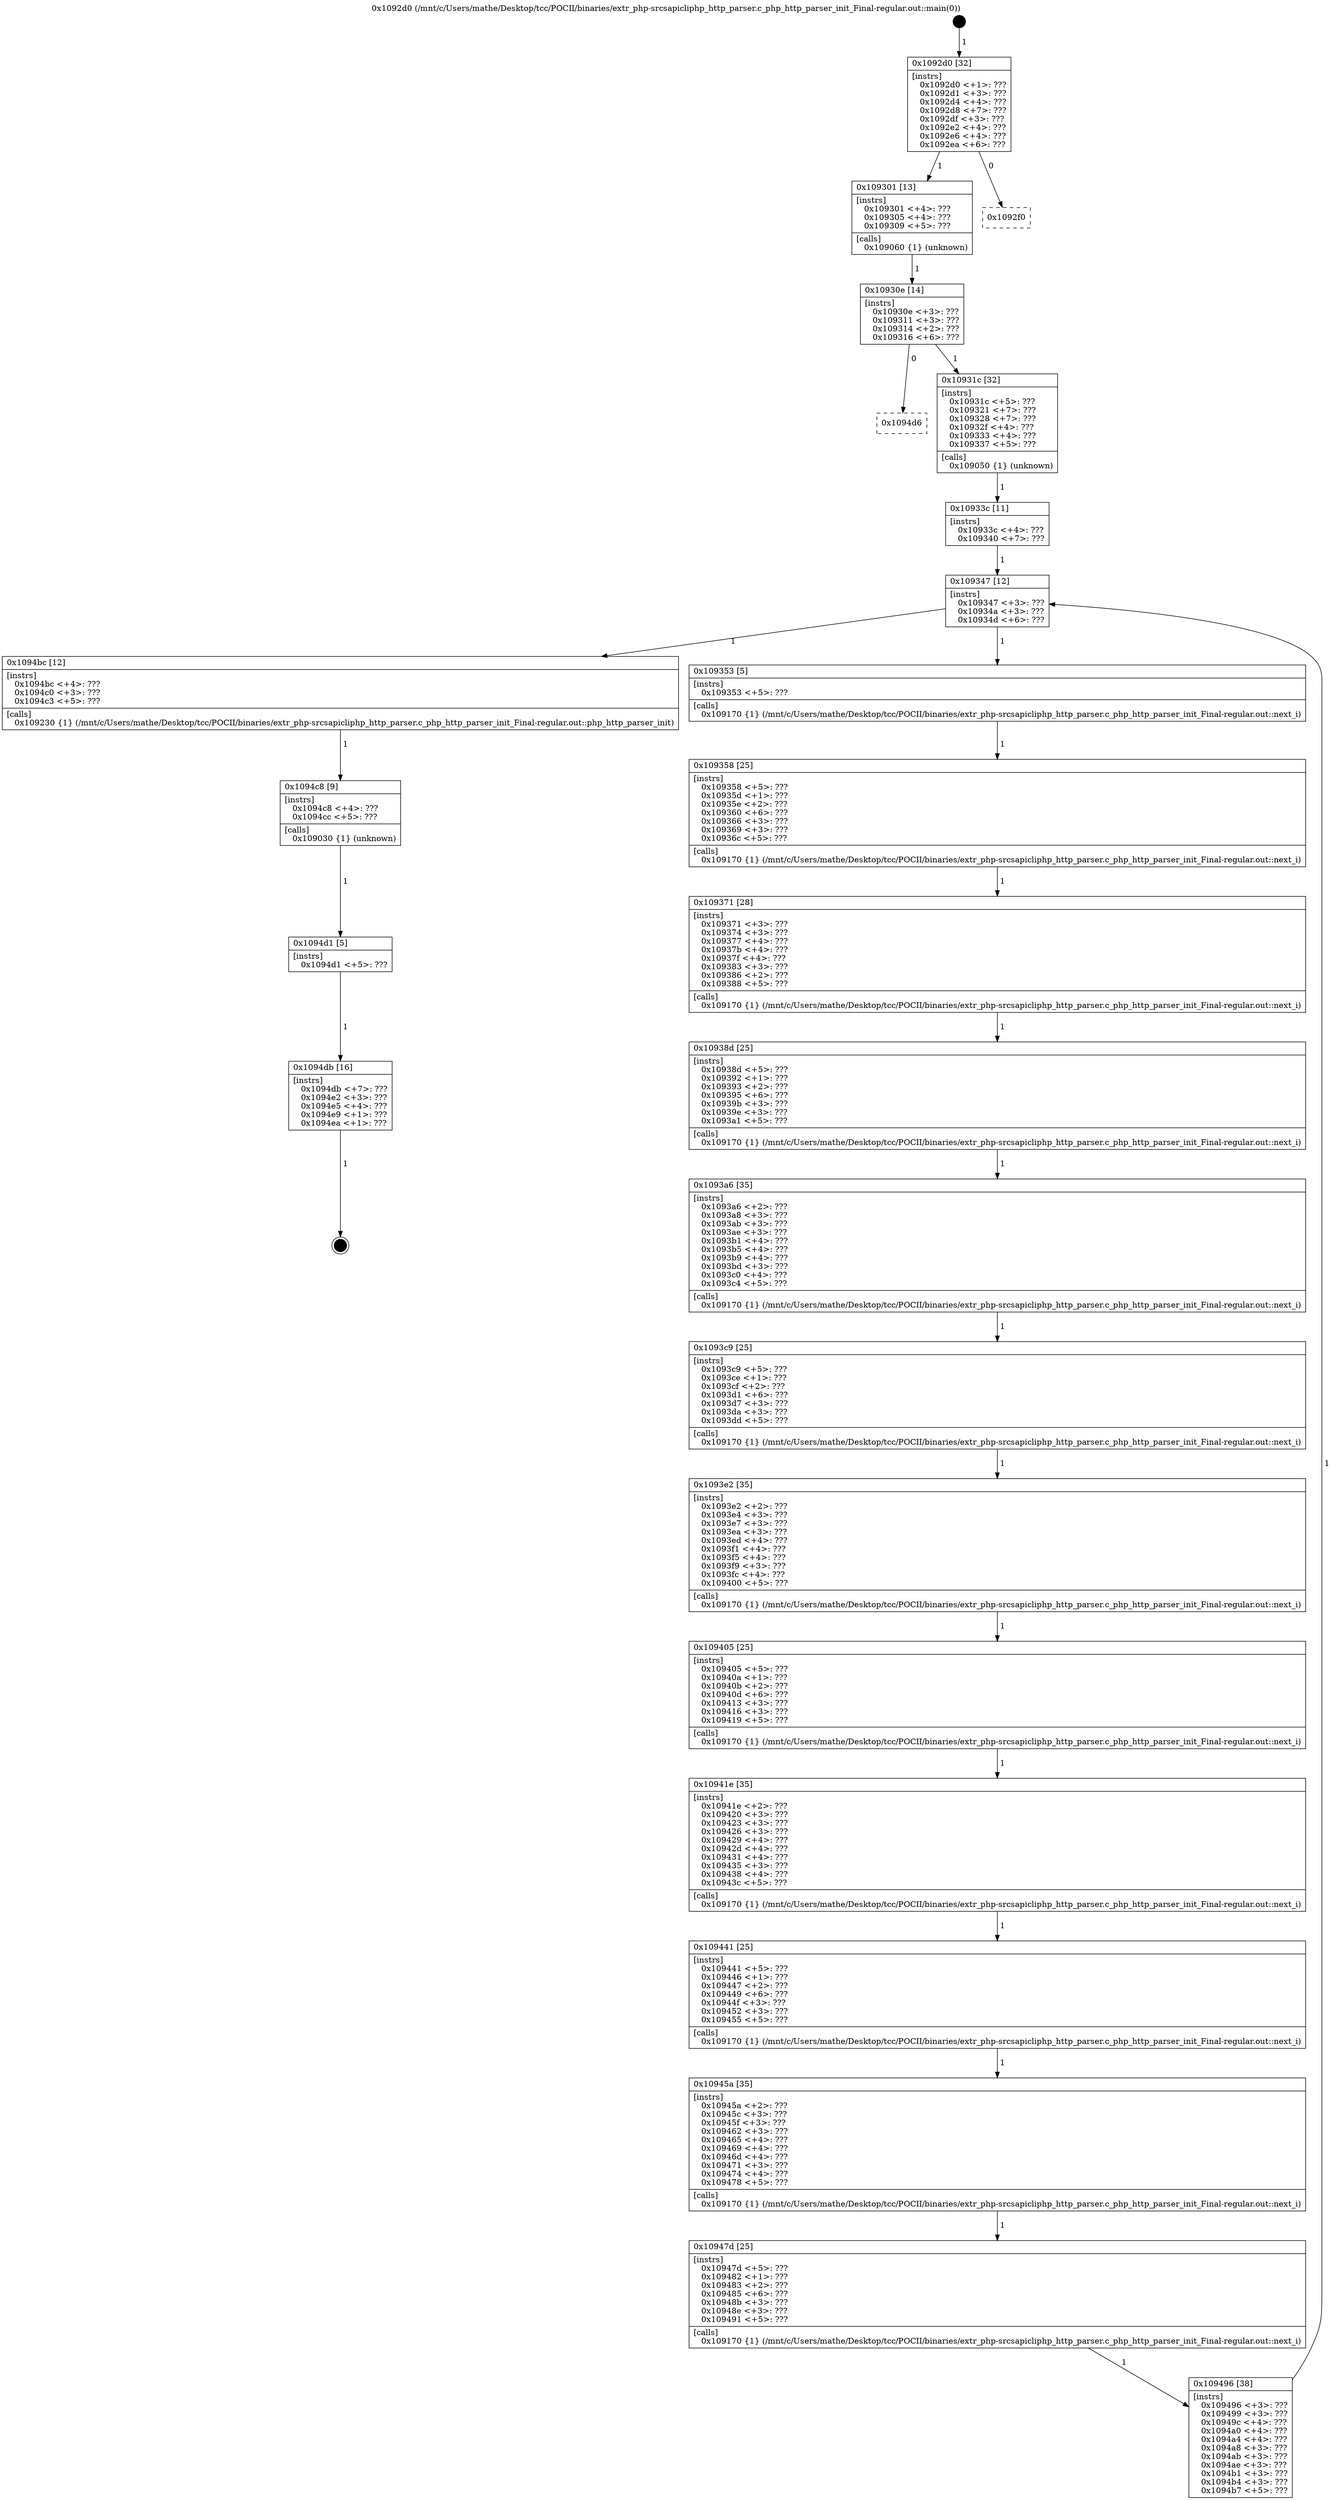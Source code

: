 digraph "0x1092d0" {
  label = "0x1092d0 (/mnt/c/Users/mathe/Desktop/tcc/POCII/binaries/extr_php-srcsapicliphp_http_parser.c_php_http_parser_init_Final-regular.out::main(0))"
  labelloc = "t"
  node[shape=record]

  Entry [label="",width=0.3,height=0.3,shape=circle,fillcolor=black,style=filled]
  "0x1092d0" [label="{
     0x1092d0 [32]\l
     | [instrs]\l
     &nbsp;&nbsp;0x1092d0 \<+1\>: ???\l
     &nbsp;&nbsp;0x1092d1 \<+3\>: ???\l
     &nbsp;&nbsp;0x1092d4 \<+4\>: ???\l
     &nbsp;&nbsp;0x1092d8 \<+7\>: ???\l
     &nbsp;&nbsp;0x1092df \<+3\>: ???\l
     &nbsp;&nbsp;0x1092e2 \<+4\>: ???\l
     &nbsp;&nbsp;0x1092e6 \<+4\>: ???\l
     &nbsp;&nbsp;0x1092ea \<+6\>: ???\l
  }"]
  "0x109301" [label="{
     0x109301 [13]\l
     | [instrs]\l
     &nbsp;&nbsp;0x109301 \<+4\>: ???\l
     &nbsp;&nbsp;0x109305 \<+4\>: ???\l
     &nbsp;&nbsp;0x109309 \<+5\>: ???\l
     | [calls]\l
     &nbsp;&nbsp;0x109060 \{1\} (unknown)\l
  }"]
  "0x1092f0" [label="{
     0x1092f0\l
  }", style=dashed]
  "0x10930e" [label="{
     0x10930e [14]\l
     | [instrs]\l
     &nbsp;&nbsp;0x10930e \<+3\>: ???\l
     &nbsp;&nbsp;0x109311 \<+3\>: ???\l
     &nbsp;&nbsp;0x109314 \<+2\>: ???\l
     &nbsp;&nbsp;0x109316 \<+6\>: ???\l
  }"]
  "0x1094d6" [label="{
     0x1094d6\l
  }", style=dashed]
  "0x10931c" [label="{
     0x10931c [32]\l
     | [instrs]\l
     &nbsp;&nbsp;0x10931c \<+5\>: ???\l
     &nbsp;&nbsp;0x109321 \<+7\>: ???\l
     &nbsp;&nbsp;0x109328 \<+7\>: ???\l
     &nbsp;&nbsp;0x10932f \<+4\>: ???\l
     &nbsp;&nbsp;0x109333 \<+4\>: ???\l
     &nbsp;&nbsp;0x109337 \<+5\>: ???\l
     | [calls]\l
     &nbsp;&nbsp;0x109050 \{1\} (unknown)\l
  }"]
  Exit [label="",width=0.3,height=0.3,shape=circle,fillcolor=black,style=filled,peripheries=2]
  "0x109347" [label="{
     0x109347 [12]\l
     | [instrs]\l
     &nbsp;&nbsp;0x109347 \<+3\>: ???\l
     &nbsp;&nbsp;0x10934a \<+3\>: ???\l
     &nbsp;&nbsp;0x10934d \<+6\>: ???\l
  }"]
  "0x1094bc" [label="{
     0x1094bc [12]\l
     | [instrs]\l
     &nbsp;&nbsp;0x1094bc \<+4\>: ???\l
     &nbsp;&nbsp;0x1094c0 \<+3\>: ???\l
     &nbsp;&nbsp;0x1094c3 \<+5\>: ???\l
     | [calls]\l
     &nbsp;&nbsp;0x109230 \{1\} (/mnt/c/Users/mathe/Desktop/tcc/POCII/binaries/extr_php-srcsapicliphp_http_parser.c_php_http_parser_init_Final-regular.out::php_http_parser_init)\l
  }"]
  "0x109353" [label="{
     0x109353 [5]\l
     | [instrs]\l
     &nbsp;&nbsp;0x109353 \<+5\>: ???\l
     | [calls]\l
     &nbsp;&nbsp;0x109170 \{1\} (/mnt/c/Users/mathe/Desktop/tcc/POCII/binaries/extr_php-srcsapicliphp_http_parser.c_php_http_parser_init_Final-regular.out::next_i)\l
  }"]
  "0x109358" [label="{
     0x109358 [25]\l
     | [instrs]\l
     &nbsp;&nbsp;0x109358 \<+5\>: ???\l
     &nbsp;&nbsp;0x10935d \<+1\>: ???\l
     &nbsp;&nbsp;0x10935e \<+2\>: ???\l
     &nbsp;&nbsp;0x109360 \<+6\>: ???\l
     &nbsp;&nbsp;0x109366 \<+3\>: ???\l
     &nbsp;&nbsp;0x109369 \<+3\>: ???\l
     &nbsp;&nbsp;0x10936c \<+5\>: ???\l
     | [calls]\l
     &nbsp;&nbsp;0x109170 \{1\} (/mnt/c/Users/mathe/Desktop/tcc/POCII/binaries/extr_php-srcsapicliphp_http_parser.c_php_http_parser_init_Final-regular.out::next_i)\l
  }"]
  "0x109371" [label="{
     0x109371 [28]\l
     | [instrs]\l
     &nbsp;&nbsp;0x109371 \<+3\>: ???\l
     &nbsp;&nbsp;0x109374 \<+3\>: ???\l
     &nbsp;&nbsp;0x109377 \<+4\>: ???\l
     &nbsp;&nbsp;0x10937b \<+4\>: ???\l
     &nbsp;&nbsp;0x10937f \<+4\>: ???\l
     &nbsp;&nbsp;0x109383 \<+3\>: ???\l
     &nbsp;&nbsp;0x109386 \<+2\>: ???\l
     &nbsp;&nbsp;0x109388 \<+5\>: ???\l
     | [calls]\l
     &nbsp;&nbsp;0x109170 \{1\} (/mnt/c/Users/mathe/Desktop/tcc/POCII/binaries/extr_php-srcsapicliphp_http_parser.c_php_http_parser_init_Final-regular.out::next_i)\l
  }"]
  "0x10938d" [label="{
     0x10938d [25]\l
     | [instrs]\l
     &nbsp;&nbsp;0x10938d \<+5\>: ???\l
     &nbsp;&nbsp;0x109392 \<+1\>: ???\l
     &nbsp;&nbsp;0x109393 \<+2\>: ???\l
     &nbsp;&nbsp;0x109395 \<+6\>: ???\l
     &nbsp;&nbsp;0x10939b \<+3\>: ???\l
     &nbsp;&nbsp;0x10939e \<+3\>: ???\l
     &nbsp;&nbsp;0x1093a1 \<+5\>: ???\l
     | [calls]\l
     &nbsp;&nbsp;0x109170 \{1\} (/mnt/c/Users/mathe/Desktop/tcc/POCII/binaries/extr_php-srcsapicliphp_http_parser.c_php_http_parser_init_Final-regular.out::next_i)\l
  }"]
  "0x1093a6" [label="{
     0x1093a6 [35]\l
     | [instrs]\l
     &nbsp;&nbsp;0x1093a6 \<+2\>: ???\l
     &nbsp;&nbsp;0x1093a8 \<+3\>: ???\l
     &nbsp;&nbsp;0x1093ab \<+3\>: ???\l
     &nbsp;&nbsp;0x1093ae \<+3\>: ???\l
     &nbsp;&nbsp;0x1093b1 \<+4\>: ???\l
     &nbsp;&nbsp;0x1093b5 \<+4\>: ???\l
     &nbsp;&nbsp;0x1093b9 \<+4\>: ???\l
     &nbsp;&nbsp;0x1093bd \<+3\>: ???\l
     &nbsp;&nbsp;0x1093c0 \<+4\>: ???\l
     &nbsp;&nbsp;0x1093c4 \<+5\>: ???\l
     | [calls]\l
     &nbsp;&nbsp;0x109170 \{1\} (/mnt/c/Users/mathe/Desktop/tcc/POCII/binaries/extr_php-srcsapicliphp_http_parser.c_php_http_parser_init_Final-regular.out::next_i)\l
  }"]
  "0x1093c9" [label="{
     0x1093c9 [25]\l
     | [instrs]\l
     &nbsp;&nbsp;0x1093c9 \<+5\>: ???\l
     &nbsp;&nbsp;0x1093ce \<+1\>: ???\l
     &nbsp;&nbsp;0x1093cf \<+2\>: ???\l
     &nbsp;&nbsp;0x1093d1 \<+6\>: ???\l
     &nbsp;&nbsp;0x1093d7 \<+3\>: ???\l
     &nbsp;&nbsp;0x1093da \<+3\>: ???\l
     &nbsp;&nbsp;0x1093dd \<+5\>: ???\l
     | [calls]\l
     &nbsp;&nbsp;0x109170 \{1\} (/mnt/c/Users/mathe/Desktop/tcc/POCII/binaries/extr_php-srcsapicliphp_http_parser.c_php_http_parser_init_Final-regular.out::next_i)\l
  }"]
  "0x1093e2" [label="{
     0x1093e2 [35]\l
     | [instrs]\l
     &nbsp;&nbsp;0x1093e2 \<+2\>: ???\l
     &nbsp;&nbsp;0x1093e4 \<+3\>: ???\l
     &nbsp;&nbsp;0x1093e7 \<+3\>: ???\l
     &nbsp;&nbsp;0x1093ea \<+3\>: ???\l
     &nbsp;&nbsp;0x1093ed \<+4\>: ???\l
     &nbsp;&nbsp;0x1093f1 \<+4\>: ???\l
     &nbsp;&nbsp;0x1093f5 \<+4\>: ???\l
     &nbsp;&nbsp;0x1093f9 \<+3\>: ???\l
     &nbsp;&nbsp;0x1093fc \<+4\>: ???\l
     &nbsp;&nbsp;0x109400 \<+5\>: ???\l
     | [calls]\l
     &nbsp;&nbsp;0x109170 \{1\} (/mnt/c/Users/mathe/Desktop/tcc/POCII/binaries/extr_php-srcsapicliphp_http_parser.c_php_http_parser_init_Final-regular.out::next_i)\l
  }"]
  "0x109405" [label="{
     0x109405 [25]\l
     | [instrs]\l
     &nbsp;&nbsp;0x109405 \<+5\>: ???\l
     &nbsp;&nbsp;0x10940a \<+1\>: ???\l
     &nbsp;&nbsp;0x10940b \<+2\>: ???\l
     &nbsp;&nbsp;0x10940d \<+6\>: ???\l
     &nbsp;&nbsp;0x109413 \<+3\>: ???\l
     &nbsp;&nbsp;0x109416 \<+3\>: ???\l
     &nbsp;&nbsp;0x109419 \<+5\>: ???\l
     | [calls]\l
     &nbsp;&nbsp;0x109170 \{1\} (/mnt/c/Users/mathe/Desktop/tcc/POCII/binaries/extr_php-srcsapicliphp_http_parser.c_php_http_parser_init_Final-regular.out::next_i)\l
  }"]
  "0x10941e" [label="{
     0x10941e [35]\l
     | [instrs]\l
     &nbsp;&nbsp;0x10941e \<+2\>: ???\l
     &nbsp;&nbsp;0x109420 \<+3\>: ???\l
     &nbsp;&nbsp;0x109423 \<+3\>: ???\l
     &nbsp;&nbsp;0x109426 \<+3\>: ???\l
     &nbsp;&nbsp;0x109429 \<+4\>: ???\l
     &nbsp;&nbsp;0x10942d \<+4\>: ???\l
     &nbsp;&nbsp;0x109431 \<+4\>: ???\l
     &nbsp;&nbsp;0x109435 \<+3\>: ???\l
     &nbsp;&nbsp;0x109438 \<+4\>: ???\l
     &nbsp;&nbsp;0x10943c \<+5\>: ???\l
     | [calls]\l
     &nbsp;&nbsp;0x109170 \{1\} (/mnt/c/Users/mathe/Desktop/tcc/POCII/binaries/extr_php-srcsapicliphp_http_parser.c_php_http_parser_init_Final-regular.out::next_i)\l
  }"]
  "0x109441" [label="{
     0x109441 [25]\l
     | [instrs]\l
     &nbsp;&nbsp;0x109441 \<+5\>: ???\l
     &nbsp;&nbsp;0x109446 \<+1\>: ???\l
     &nbsp;&nbsp;0x109447 \<+2\>: ???\l
     &nbsp;&nbsp;0x109449 \<+6\>: ???\l
     &nbsp;&nbsp;0x10944f \<+3\>: ???\l
     &nbsp;&nbsp;0x109452 \<+3\>: ???\l
     &nbsp;&nbsp;0x109455 \<+5\>: ???\l
     | [calls]\l
     &nbsp;&nbsp;0x109170 \{1\} (/mnt/c/Users/mathe/Desktop/tcc/POCII/binaries/extr_php-srcsapicliphp_http_parser.c_php_http_parser_init_Final-regular.out::next_i)\l
  }"]
  "0x10945a" [label="{
     0x10945a [35]\l
     | [instrs]\l
     &nbsp;&nbsp;0x10945a \<+2\>: ???\l
     &nbsp;&nbsp;0x10945c \<+3\>: ???\l
     &nbsp;&nbsp;0x10945f \<+3\>: ???\l
     &nbsp;&nbsp;0x109462 \<+3\>: ???\l
     &nbsp;&nbsp;0x109465 \<+4\>: ???\l
     &nbsp;&nbsp;0x109469 \<+4\>: ???\l
     &nbsp;&nbsp;0x10946d \<+4\>: ???\l
     &nbsp;&nbsp;0x109471 \<+3\>: ???\l
     &nbsp;&nbsp;0x109474 \<+4\>: ???\l
     &nbsp;&nbsp;0x109478 \<+5\>: ???\l
     | [calls]\l
     &nbsp;&nbsp;0x109170 \{1\} (/mnt/c/Users/mathe/Desktop/tcc/POCII/binaries/extr_php-srcsapicliphp_http_parser.c_php_http_parser_init_Final-regular.out::next_i)\l
  }"]
  "0x10947d" [label="{
     0x10947d [25]\l
     | [instrs]\l
     &nbsp;&nbsp;0x10947d \<+5\>: ???\l
     &nbsp;&nbsp;0x109482 \<+1\>: ???\l
     &nbsp;&nbsp;0x109483 \<+2\>: ???\l
     &nbsp;&nbsp;0x109485 \<+6\>: ???\l
     &nbsp;&nbsp;0x10948b \<+3\>: ???\l
     &nbsp;&nbsp;0x10948e \<+3\>: ???\l
     &nbsp;&nbsp;0x109491 \<+5\>: ???\l
     | [calls]\l
     &nbsp;&nbsp;0x109170 \{1\} (/mnt/c/Users/mathe/Desktop/tcc/POCII/binaries/extr_php-srcsapicliphp_http_parser.c_php_http_parser_init_Final-regular.out::next_i)\l
  }"]
  "0x109496" [label="{
     0x109496 [38]\l
     | [instrs]\l
     &nbsp;&nbsp;0x109496 \<+3\>: ???\l
     &nbsp;&nbsp;0x109499 \<+3\>: ???\l
     &nbsp;&nbsp;0x10949c \<+4\>: ???\l
     &nbsp;&nbsp;0x1094a0 \<+4\>: ???\l
     &nbsp;&nbsp;0x1094a4 \<+4\>: ???\l
     &nbsp;&nbsp;0x1094a8 \<+3\>: ???\l
     &nbsp;&nbsp;0x1094ab \<+3\>: ???\l
     &nbsp;&nbsp;0x1094ae \<+3\>: ???\l
     &nbsp;&nbsp;0x1094b1 \<+3\>: ???\l
     &nbsp;&nbsp;0x1094b4 \<+3\>: ???\l
     &nbsp;&nbsp;0x1094b7 \<+5\>: ???\l
  }"]
  "0x10933c" [label="{
     0x10933c [11]\l
     | [instrs]\l
     &nbsp;&nbsp;0x10933c \<+4\>: ???\l
     &nbsp;&nbsp;0x109340 \<+7\>: ???\l
  }"]
  "0x1094c8" [label="{
     0x1094c8 [9]\l
     | [instrs]\l
     &nbsp;&nbsp;0x1094c8 \<+4\>: ???\l
     &nbsp;&nbsp;0x1094cc \<+5\>: ???\l
     | [calls]\l
     &nbsp;&nbsp;0x109030 \{1\} (unknown)\l
  }"]
  "0x1094d1" [label="{
     0x1094d1 [5]\l
     | [instrs]\l
     &nbsp;&nbsp;0x1094d1 \<+5\>: ???\l
  }"]
  "0x1094db" [label="{
     0x1094db [16]\l
     | [instrs]\l
     &nbsp;&nbsp;0x1094db \<+7\>: ???\l
     &nbsp;&nbsp;0x1094e2 \<+3\>: ???\l
     &nbsp;&nbsp;0x1094e5 \<+4\>: ???\l
     &nbsp;&nbsp;0x1094e9 \<+1\>: ???\l
     &nbsp;&nbsp;0x1094ea \<+1\>: ???\l
  }"]
  Entry -> "0x1092d0" [label=" 1"]
  "0x1092d0" -> "0x109301" [label=" 1"]
  "0x1092d0" -> "0x1092f0" [label=" 0"]
  "0x109301" -> "0x10930e" [label=" 1"]
  "0x10930e" -> "0x1094d6" [label=" 0"]
  "0x10930e" -> "0x10931c" [label=" 1"]
  "0x1094db" -> Exit [label=" 1"]
  "0x10931c" -> "0x10933c" [label=" 1"]
  "0x109347" -> "0x1094bc" [label=" 1"]
  "0x109347" -> "0x109353" [label=" 1"]
  "0x109353" -> "0x109358" [label=" 1"]
  "0x109358" -> "0x109371" [label=" 1"]
  "0x109371" -> "0x10938d" [label=" 1"]
  "0x10938d" -> "0x1093a6" [label=" 1"]
  "0x1093a6" -> "0x1093c9" [label=" 1"]
  "0x1093c9" -> "0x1093e2" [label=" 1"]
  "0x1093e2" -> "0x109405" [label=" 1"]
  "0x109405" -> "0x10941e" [label=" 1"]
  "0x10941e" -> "0x109441" [label=" 1"]
  "0x109441" -> "0x10945a" [label=" 1"]
  "0x10945a" -> "0x10947d" [label=" 1"]
  "0x10947d" -> "0x109496" [label=" 1"]
  "0x10933c" -> "0x109347" [label=" 1"]
  "0x109496" -> "0x109347" [label=" 1"]
  "0x1094bc" -> "0x1094c8" [label=" 1"]
  "0x1094c8" -> "0x1094d1" [label=" 1"]
  "0x1094d1" -> "0x1094db" [label=" 1"]
}
